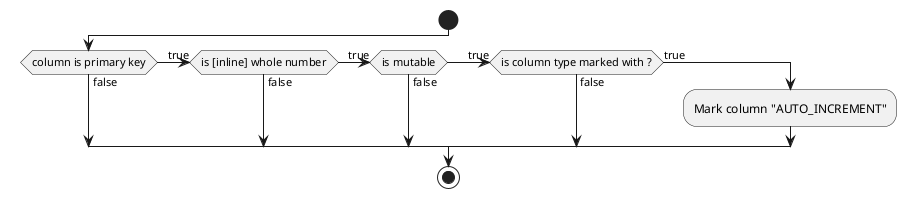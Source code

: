 

@startuml
start
if (column is primary key) then (false)
(true) elseif (is [inline] whole number) then (false)
(true) elseif (is mutable) then (false)
(true) elseif (is column type marked with ?) then (false)
else (true)
    :Mark column "AUTO_INCREMENT";
endif
stop
@enduml
